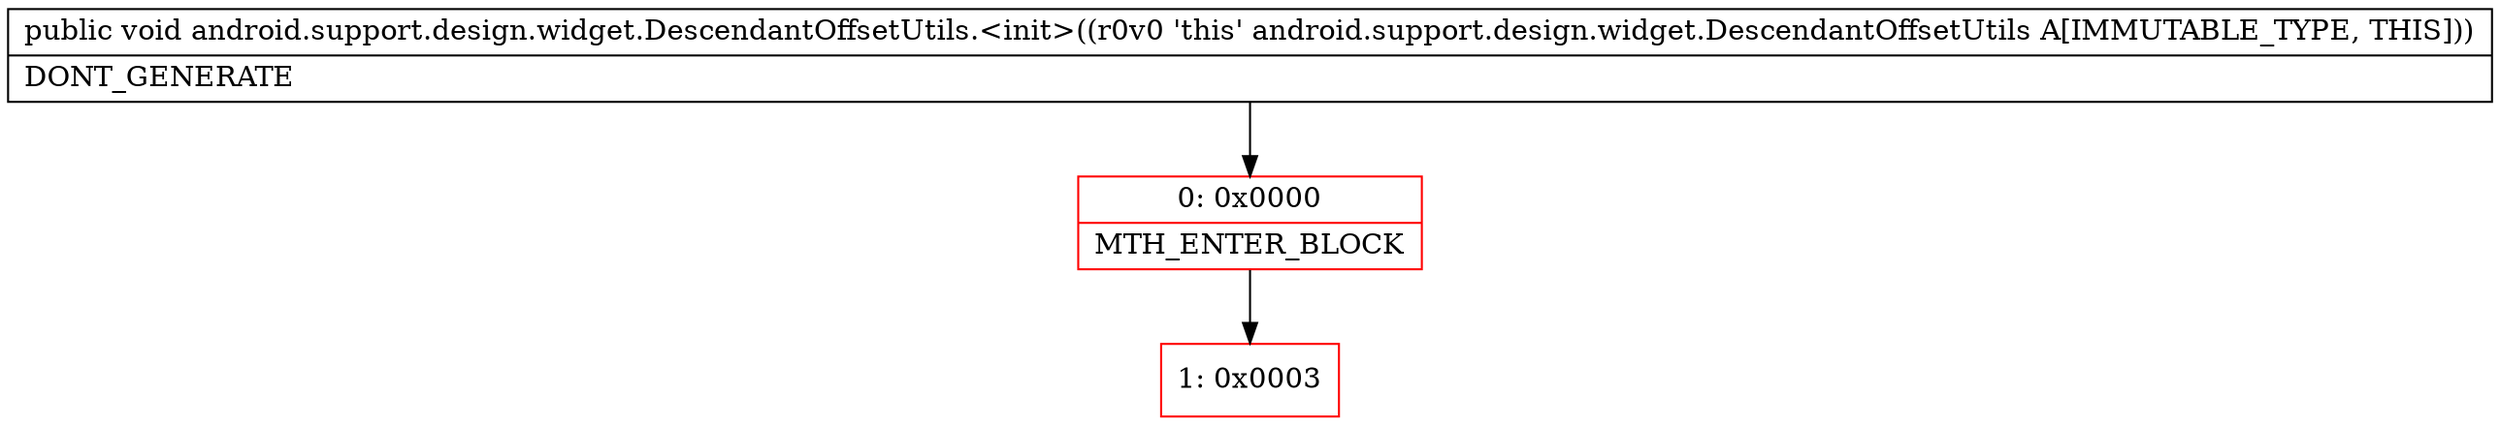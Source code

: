 digraph "CFG forandroid.support.design.widget.DescendantOffsetUtils.\<init\>()V" {
subgraph cluster_Region_225299544 {
label = "R(0)";
node [shape=record,color=blue];
}
Node_0 [shape=record,color=red,label="{0\:\ 0x0000|MTH_ENTER_BLOCK\l}"];
Node_1 [shape=record,color=red,label="{1\:\ 0x0003}"];
MethodNode[shape=record,label="{public void android.support.design.widget.DescendantOffsetUtils.\<init\>((r0v0 'this' android.support.design.widget.DescendantOffsetUtils A[IMMUTABLE_TYPE, THIS]))  | DONT_GENERATE\l}"];
MethodNode -> Node_0;
Node_0 -> Node_1;
}

